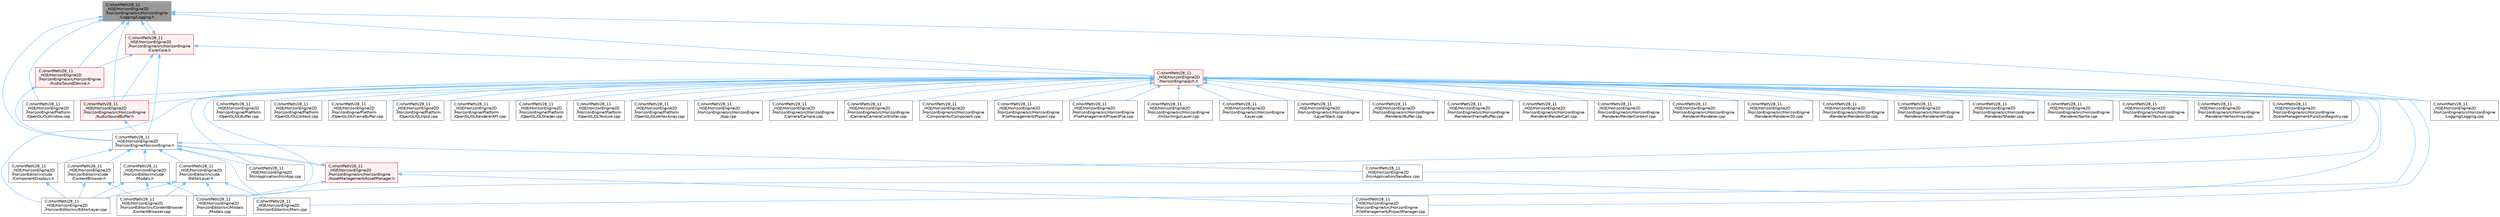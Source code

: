 digraph "C:/shortPath/28_11_HGE/HorizonEngine2D/HorizonEngine/src/HorizonEngine/Logging/Logging.h"
{
 // LATEX_PDF_SIZE
  bgcolor="transparent";
  edge [fontname=Helvetica,fontsize=10,labelfontname=Helvetica,labelfontsize=10];
  node [fontname=Helvetica,fontsize=10,shape=box,height=0.2,width=0.4];
  Node1 [label="C:/shortPath/28_11\l_HGE/HorizonEngine2D\l/HorizonEngine/src/HorizonEngine\l/Logging/Logging.h",height=0.2,width=0.4,color="gray40", fillcolor="grey60", style="filled", fontcolor="black",tooltip=" "];
  Node1 -> Node2 [dir="back",color="steelblue1",style="solid"];
  Node2 [label="C:/shortPath/28_11\l_HGE/HorizonEngine2D\l/HorizonEngine/HorizonEngine.h",height=0.2,width=0.4,color="grey40", fillcolor="white", style="filled",URL="$_horizon_engine_8h.html",tooltip=" "];
  Node2 -> Node3 [dir="back",color="steelblue1",style="solid"];
  Node3 [label="C:/shortPath/28_11\l_HGE/HorizonEngine2D\l/HorizonEditor/include\l/ComponentDisplays.h",height=0.2,width=0.4,color="grey40", fillcolor="white", style="filled",URL="$_component_displays_8h.html",tooltip=" "];
  Node3 -> Node4 [dir="back",color="steelblue1",style="solid"];
  Node4 [label="C:/shortPath/28_11\l_HGE/HorizonEngine2D\l/HorizonEditor/src/EditorLayer.cpp",height=0.2,width=0.4,color="grey40", fillcolor="white", style="filled",URL="$_editor_layer_8cpp.html",tooltip=" "];
  Node2 -> Node5 [dir="back",color="steelblue1",style="solid"];
  Node5 [label="C:/shortPath/28_11\l_HGE/HorizonEngine2D\l/HorizonEditor/include\l/ContentBrowser.h",height=0.2,width=0.4,color="grey40", fillcolor="white", style="filled",URL="$_content_browser_8h.html",tooltip=" "];
  Node5 -> Node6 [dir="back",color="steelblue1",style="solid"];
  Node6 [label="C:/shortPath/28_11\l_HGE/HorizonEngine2D\l/HorizonEditor/src/ContentBrowser\l/ContentBrowser.cpp",height=0.2,width=0.4,color="grey40", fillcolor="white", style="filled",URL="$_content_browser_8cpp.html",tooltip=" "];
  Node5 -> Node4 [dir="back",color="steelblue1",style="solid"];
  Node2 -> Node7 [dir="back",color="steelblue1",style="solid"];
  Node7 [label="C:/shortPath/28_11\l_HGE/HorizonEngine2D\l/HorizonEditor/include\l/EditorLayer.h",height=0.2,width=0.4,color="grey40", fillcolor="white", style="filled",URL="$_editor_layer_8h.html",tooltip=" "];
  Node7 -> Node6 [dir="back",color="steelblue1",style="solid"];
  Node7 -> Node4 [dir="back",color="steelblue1",style="solid"];
  Node7 -> Node8 [dir="back",color="steelblue1",style="solid"];
  Node8 [label="C:/shortPath/28_11\l_HGE/HorizonEngine2D\l/HorizonEditor/src/Main.cpp",height=0.2,width=0.4,color="grey40", fillcolor="white", style="filled",URL="$_main_8cpp.html",tooltip=" "];
  Node7 -> Node9 [dir="back",color="steelblue1",style="solid"];
  Node9 [label="C:/shortPath/28_11\l_HGE/HorizonEngine2D\l/HorizonEditor/src/Modals\l/Modals.cpp",height=0.2,width=0.4,color="grey40", fillcolor="white", style="filled",URL="$_modals_8cpp.html",tooltip=" "];
  Node2 -> Node10 [dir="back",color="steelblue1",style="solid"];
  Node10 [label="C:/shortPath/28_11\l_HGE/HorizonEngine2D\l/HorizonEditor/include\l/Modals.h",height=0.2,width=0.4,color="grey40", fillcolor="white", style="filled",URL="$_modals_8h.html",tooltip=" "];
  Node10 -> Node6 [dir="back",color="steelblue1",style="solid"];
  Node10 -> Node4 [dir="back",color="steelblue1",style="solid"];
  Node10 -> Node9 [dir="back",color="steelblue1",style="solid"];
  Node2 -> Node8 [dir="back",color="steelblue1",style="solid"];
  Node2 -> Node11 [dir="back",color="steelblue1",style="solid"];
  Node11 [label="C:/shortPath/28_11\l_HGE/HorizonEngine2D\l/HorizonEngine/src/HorizonEngine\l/AssetManagement/AssetManager.h",height=0.2,width=0.4,color="red", fillcolor="#FFF0F0", style="filled",URL="$_asset_manager_8h.html",tooltip=" "];
  Node11 -> Node9 [dir="back",color="steelblue1",style="solid"];
  Node11 -> Node2 [dir="back",color="steelblue1",style="solid"];
  Node11 -> Node13 [dir="back",color="steelblue1",style="solid"];
  Node13 [label="C:/shortPath/28_11\l_HGE/HorizonEngine2D\l/HorizonEngine/src/HorizonEngine\l/FileManagement/ProjectManager.cpp",height=0.2,width=0.4,color="grey40", fillcolor="white", style="filled",URL="$_project_manager_8cpp.html",tooltip=" "];
  Node2 -> Node15 [dir="back",color="steelblue1",style="solid"];
  Node15 [label="C:/shortPath/28_11\l_HGE/HorizonEngine2D\l/HznApplication/HznApp.cpp",height=0.2,width=0.4,color="grey40", fillcolor="white", style="filled",URL="$_hzn_app_8cpp.html",tooltip=" "];
  Node2 -> Node16 [dir="back",color="steelblue1",style="solid"];
  Node16 [label="C:/shortPath/28_11\l_HGE/HorizonEngine2D\l/HznApplication/Sandbox.cpp",height=0.2,width=0.4,color="grey40", fillcolor="white", style="filled",URL="$_sandbox_8cpp.html",tooltip=" "];
  Node1 -> Node17 [dir="back",color="steelblue1",style="solid"];
  Node17 [label="C:/shortPath/28_11\l_HGE/HorizonEngine2D\l/HorizonEngine/Platform\l/OpenGL/GLWindow.cpp",height=0.2,width=0.4,color="grey40", fillcolor="white", style="filled",URL="$_g_l_window_8cpp.html",tooltip=" "];
  Node1 -> Node18 [dir="back",color="steelblue1",style="solid"];
  Node18 [label="C:/shortPath/28_11\l_HGE/HorizonEngine2D\l/HorizonEngine/pch.h",height=0.2,width=0.4,color="red", fillcolor="#FFF0F0", style="filled",URL="$pch_8h.html",tooltip=" "];
  Node18 -> Node6 [dir="back",color="steelblue1",style="solid"];
  Node18 -> Node4 [dir="back",color="steelblue1",style="solid"];
  Node18 -> Node8 [dir="back",color="steelblue1",style="solid"];
  Node18 -> Node9 [dir="back",color="steelblue1",style="solid"];
  Node18 -> Node19 [dir="back",color="steelblue1",style="solid"];
  Node19 [label="C:/shortPath/28_11\l_HGE/HorizonEngine2D\l/HorizonEngine/Platform\l/OpenGL/GLBuffer.cpp",height=0.2,width=0.4,color="grey40", fillcolor="white", style="filled",URL="$_g_l_buffer_8cpp.html",tooltip=" "];
  Node18 -> Node20 [dir="back",color="steelblue1",style="solid"];
  Node20 [label="C:/shortPath/28_11\l_HGE/HorizonEngine2D\l/HorizonEngine/Platform\l/OpenGL/GLContext.cpp",height=0.2,width=0.4,color="grey40", fillcolor="white", style="filled",URL="$_g_l_context_8cpp.html",tooltip=" "];
  Node18 -> Node21 [dir="back",color="steelblue1",style="solid"];
  Node21 [label="C:/shortPath/28_11\l_HGE/HorizonEngine2D\l/HorizonEngine/Platform\l/OpenGL/GLFrameBuffer.cpp",height=0.2,width=0.4,color="grey40", fillcolor="white", style="filled",URL="$_g_l_frame_buffer_8cpp.html",tooltip=" "];
  Node18 -> Node22 [dir="back",color="steelblue1",style="solid"];
  Node22 [label="C:/shortPath/28_11\l_HGE/HorizonEngine2D\l/HorizonEngine/Platform\l/OpenGL/GLInput.cpp",height=0.2,width=0.4,color="grey40", fillcolor="white", style="filled",URL="$_g_l_input_8cpp.html",tooltip=" "];
  Node18 -> Node23 [dir="back",color="steelblue1",style="solid"];
  Node23 [label="C:/shortPath/28_11\l_HGE/HorizonEngine2D\l/HorizonEngine/Platform\l/OpenGL/GLRendererAPI.cpp",height=0.2,width=0.4,color="grey40", fillcolor="white", style="filled",URL="$_g_l_renderer_a_p_i_8cpp.html",tooltip=" "];
  Node18 -> Node24 [dir="back",color="steelblue1",style="solid"];
  Node24 [label="C:/shortPath/28_11\l_HGE/HorizonEngine2D\l/HorizonEngine/Platform\l/OpenGL/GLShader.cpp",height=0.2,width=0.4,color="grey40", fillcolor="white", style="filled",URL="$_g_l_shader_8cpp.html",tooltip=" "];
  Node18 -> Node25 [dir="back",color="steelblue1",style="solid"];
  Node25 [label="C:/shortPath/28_11\l_HGE/HorizonEngine2D\l/HorizonEngine/Platform\l/OpenGL/GLTexture.cpp",height=0.2,width=0.4,color="grey40", fillcolor="white", style="filled",URL="$_g_l_texture_8cpp.html",tooltip=" "];
  Node18 -> Node26 [dir="back",color="steelblue1",style="solid"];
  Node26 [label="C:/shortPath/28_11\l_HGE/HorizonEngine2D\l/HorizonEngine/Platform\l/OpenGL/GLVertexArray.cpp",height=0.2,width=0.4,color="grey40", fillcolor="white", style="filled",URL="$_g_l_vertex_array_8cpp.html",tooltip=" "];
  Node18 -> Node17 [dir="back",color="steelblue1",style="solid"];
  Node18 -> Node27 [dir="back",color="steelblue1",style="solid"];
  Node27 [label="C:/shortPath/28_11\l_HGE/HorizonEngine2D\l/HorizonEngine/src/HorizonEngine\l/App.cpp",height=0.2,width=0.4,color="grey40", fillcolor="white", style="filled",URL="$_app_8cpp.html",tooltip=" "];
  Node18 -> Node11 [dir="back",color="steelblue1",style="solid"];
  Node18 -> Node28 [dir="back",color="steelblue1",style="solid"];
  Node28 [label="C:/shortPath/28_11\l_HGE/HorizonEngine2D\l/HorizonEngine/src/HorizonEngine\l/Audio/SoundBuffer.h",height=0.2,width=0.4,color="red", fillcolor="#FFF0F0", style="filled",URL="$_sound_buffer_8h.html",tooltip=" "];
  Node28 -> Node2 [dir="back",color="steelblue1",style="solid"];
  Node18 -> Node32 [dir="back",color="steelblue1",style="solid"];
  Node32 [label="C:/shortPath/28_11\l_HGE/HorizonEngine2D\l/HorizonEngine/src/HorizonEngine\l/Camera/Camera.cpp",height=0.2,width=0.4,color="grey40", fillcolor="white", style="filled",URL="$_camera_8cpp.html",tooltip=" "];
  Node18 -> Node33 [dir="back",color="steelblue1",style="solid"];
  Node33 [label="C:/shortPath/28_11\l_HGE/HorizonEngine2D\l/HorizonEngine/src/HorizonEngine\l/Camera/CameraController.cpp",height=0.2,width=0.4,color="grey40", fillcolor="white", style="filled",URL="$_camera_controller_8cpp.html",tooltip=" "];
  Node18 -> Node34 [dir="back",color="steelblue1",style="solid"];
  Node34 [label="C:/shortPath/28_11\l_HGE/HorizonEngine2D\l/HorizonEngine/src/HorizonEngine\l/Components/Component.cpp",height=0.2,width=0.4,color="grey40", fillcolor="white", style="filled",URL="$_component_8cpp.html",tooltip=" "];
  Node18 -> Node35 [dir="back",color="steelblue1",style="solid"];
  Node35 [label="C:/shortPath/28_11\l_HGE/HorizonEngine2D\l/HorizonEngine/src/HorizonEngine\l/FileManagement/Project.cpp",height=0.2,width=0.4,color="grey40", fillcolor="white", style="filled",URL="$_project_8cpp.html",tooltip=" "];
  Node18 -> Node36 [dir="back",color="steelblue1",style="solid"];
  Node36 [label="C:/shortPath/28_11\l_HGE/HorizonEngine2D\l/HorizonEngine/src/HorizonEngine\l/FileManagement/ProjectFile.cpp",height=0.2,width=0.4,color="grey40", fillcolor="white", style="filled",URL="$_project_file_8cpp.html",tooltip=" "];
  Node18 -> Node13 [dir="back",color="steelblue1",style="solid"];
  Node18 -> Node37 [dir="back",color="steelblue1",style="solid"];
  Node37 [label="C:/shortPath/28_11\l_HGE/HorizonEngine2D\l/HorizonEngine/src/HorizonEngine\l/ImGui/ImguiLayer.cpp",height=0.2,width=0.4,color="grey40", fillcolor="white", style="filled",URL="$_imgui_layer_8cpp.html",tooltip=" "];
  Node18 -> Node38 [dir="back",color="steelblue1",style="solid"];
  Node38 [label="C:/shortPath/28_11\l_HGE/HorizonEngine2D\l/HorizonEngine/src/HorizonEngine\l/Layer.cpp",height=0.2,width=0.4,color="grey40", fillcolor="white", style="filled",URL="$_layer_8cpp.html",tooltip=" "];
  Node18 -> Node39 [dir="back",color="steelblue1",style="solid"];
  Node39 [label="C:/shortPath/28_11\l_HGE/HorizonEngine2D\l/HorizonEngine/src/HorizonEngine\l/LayerStack.cpp",height=0.2,width=0.4,color="grey40", fillcolor="white", style="filled",URL="$_layer_stack_8cpp.html",tooltip=" "];
  Node18 -> Node40 [dir="back",color="steelblue1",style="solid"];
  Node40 [label="C:/shortPath/28_11\l_HGE/HorizonEngine2D\l/HorizonEngine/src/HorizonEngine\l/Logging/Logging.cpp",height=0.2,width=0.4,color="grey40", fillcolor="white", style="filled",URL="$_logging_8cpp.html",tooltip=" "];
  Node18 -> Node41 [dir="back",color="steelblue1",style="solid"];
  Node41 [label="C:/shortPath/28_11\l_HGE/HorizonEngine2D\l/HorizonEngine/src/HorizonEngine\l/Renderer/Buffer.cpp",height=0.2,width=0.4,color="grey40", fillcolor="white", style="filled",URL="$_buffer_8cpp.html",tooltip=" "];
  Node18 -> Node42 [dir="back",color="steelblue1",style="solid"];
  Node42 [label="C:/shortPath/28_11\l_HGE/HorizonEngine2D\l/HorizonEngine/src/HorizonEngine\l/Renderer/FrameBuffer.cpp",height=0.2,width=0.4,color="grey40", fillcolor="white", style="filled",URL="$_frame_buffer_8cpp.html",tooltip=" "];
  Node18 -> Node43 [dir="back",color="steelblue1",style="solid"];
  Node43 [label="C:/shortPath/28_11\l_HGE/HorizonEngine2D\l/HorizonEngine/src/HorizonEngine\l/Renderer/RenderCall.cpp",height=0.2,width=0.4,color="grey40", fillcolor="white", style="filled",URL="$_render_call_8cpp.html",tooltip=" "];
  Node18 -> Node44 [dir="back",color="steelblue1",style="solid"];
  Node44 [label="C:/shortPath/28_11\l_HGE/HorizonEngine2D\l/HorizonEngine/src/HorizonEngine\l/Renderer/RenderContext.cpp",height=0.2,width=0.4,color="grey40", fillcolor="white", style="filled",URL="$_render_context_8cpp.html",tooltip=" "];
  Node18 -> Node45 [dir="back",color="steelblue1",style="solid"];
  Node45 [label="C:/shortPath/28_11\l_HGE/HorizonEngine2D\l/HorizonEngine/src/HorizonEngine\l/Renderer/Renderer.cpp",height=0.2,width=0.4,color="grey40", fillcolor="white", style="filled",URL="$_renderer_8cpp.html",tooltip=" "];
  Node18 -> Node46 [dir="back",color="steelblue1",style="solid"];
  Node46 [label="C:/shortPath/28_11\l_HGE/HorizonEngine2D\l/HorizonEngine/src/HorizonEngine\l/Renderer/Renderer2D.cpp",height=0.2,width=0.4,color="grey40", fillcolor="white", style="filled",URL="$_renderer2_d_8cpp.html",tooltip=" "];
  Node18 -> Node47 [dir="back",color="steelblue1",style="solid"];
  Node47 [label="C:/shortPath/28_11\l_HGE/HorizonEngine2D\l/HorizonEngine/src/HorizonEngine\l/Renderer/Renderer3D.cpp",height=0.2,width=0.4,color="grey40", fillcolor="white", style="filled",URL="$_renderer3_d_8cpp.html",tooltip=" "];
  Node18 -> Node48 [dir="back",color="steelblue1",style="solid"];
  Node48 [label="C:/shortPath/28_11\l_HGE/HorizonEngine2D\l/HorizonEngine/src/HorizonEngine\l/Renderer/RendererAPI.cpp",height=0.2,width=0.4,color="grey40", fillcolor="white", style="filled",URL="$_renderer_a_p_i_8cpp.html",tooltip=" "];
  Node18 -> Node49 [dir="back",color="steelblue1",style="solid"];
  Node49 [label="C:/shortPath/28_11\l_HGE/HorizonEngine2D\l/HorizonEngine/src/HorizonEngine\l/Renderer/Shader.cpp",height=0.2,width=0.4,color="grey40", fillcolor="white", style="filled",URL="$_shader_8cpp.html",tooltip=" "];
  Node18 -> Node50 [dir="back",color="steelblue1",style="solid"];
  Node50 [label="C:/shortPath/28_11\l_HGE/HorizonEngine2D\l/HorizonEngine/src/HorizonEngine\l/Renderer/Sprite.cpp",height=0.2,width=0.4,color="grey40", fillcolor="white", style="filled",URL="$_sprite_8cpp.html",tooltip=" "];
  Node18 -> Node51 [dir="back",color="steelblue1",style="solid"];
  Node51 [label="C:/shortPath/28_11\l_HGE/HorizonEngine2D\l/HorizonEngine/src/HorizonEngine\l/Renderer/Texture.cpp",height=0.2,width=0.4,color="grey40", fillcolor="white", style="filled",URL="$_texture_8cpp.html",tooltip=" "];
  Node18 -> Node52 [dir="back",color="steelblue1",style="solid"];
  Node52 [label="C:/shortPath/28_11\l_HGE/HorizonEngine2D\l/HorizonEngine/src/HorizonEngine\l/Renderer/VertexArray.cpp",height=0.2,width=0.4,color="grey40", fillcolor="white", style="filled",URL="$_vertex_array_8cpp.html",tooltip=" "];
  Node18 -> Node53 [dir="back",color="steelblue1",style="solid"];
  Node53 [label="C:/shortPath/28_11\l_HGE/HorizonEngine2D\l/HorizonEngine/src/HorizonEngine\l/SceneManagement/FunctionRegistry.cpp",height=0.2,width=0.4,color="grey40", fillcolor="white", style="filled",URL="$_function_registry_8cpp.html",tooltip=" "];
  Node18 -> Node15 [dir="back",color="steelblue1",style="solid"];
  Node18 -> Node16 [dir="back",color="steelblue1",style="solid"];
  Node1 -> Node28 [dir="back",color="steelblue1",style="solid"];
  Node1 -> Node62 [dir="back",color="steelblue1",style="solid"];
  Node62 [label="C:/shortPath/28_11\l_HGE/HorizonEngine2D\l/HorizonEngine/src/HorizonEngine\l/Audio/SoundDevice.h",height=0.2,width=0.4,color="red", fillcolor="#FFF0F0", style="filled",URL="$_sound_device_8h.html",tooltip=" "];
  Node62 -> Node2 [dir="back",color="steelblue1",style="solid"];
  Node1 -> Node64 [dir="back",color="steelblue1",style="solid"];
  Node64 [label="C:/shortPath/28_11\l_HGE/HorizonEngine2D\l/HorizonEngine/src/HorizonEngine\l/Core/Core.h",height=0.2,width=0.4,color="red", fillcolor="#FFF0F0", style="filled",URL="$_core_8h.html",tooltip=" "];
  Node64 -> Node2 [dir="back",color="steelblue1",style="solid"];
  Node64 -> Node18 [dir="back",color="steelblue1",style="solid"];
  Node64 -> Node28 [dir="back",color="steelblue1",style="solid"];
  Node64 -> Node62 [dir="back",color="steelblue1",style="solid"];
  Node64 -> Node1 [dir="back",color="steelblue1",style="solid"];
  Node1 -> Node40 [dir="back",color="steelblue1",style="solid"];
}
